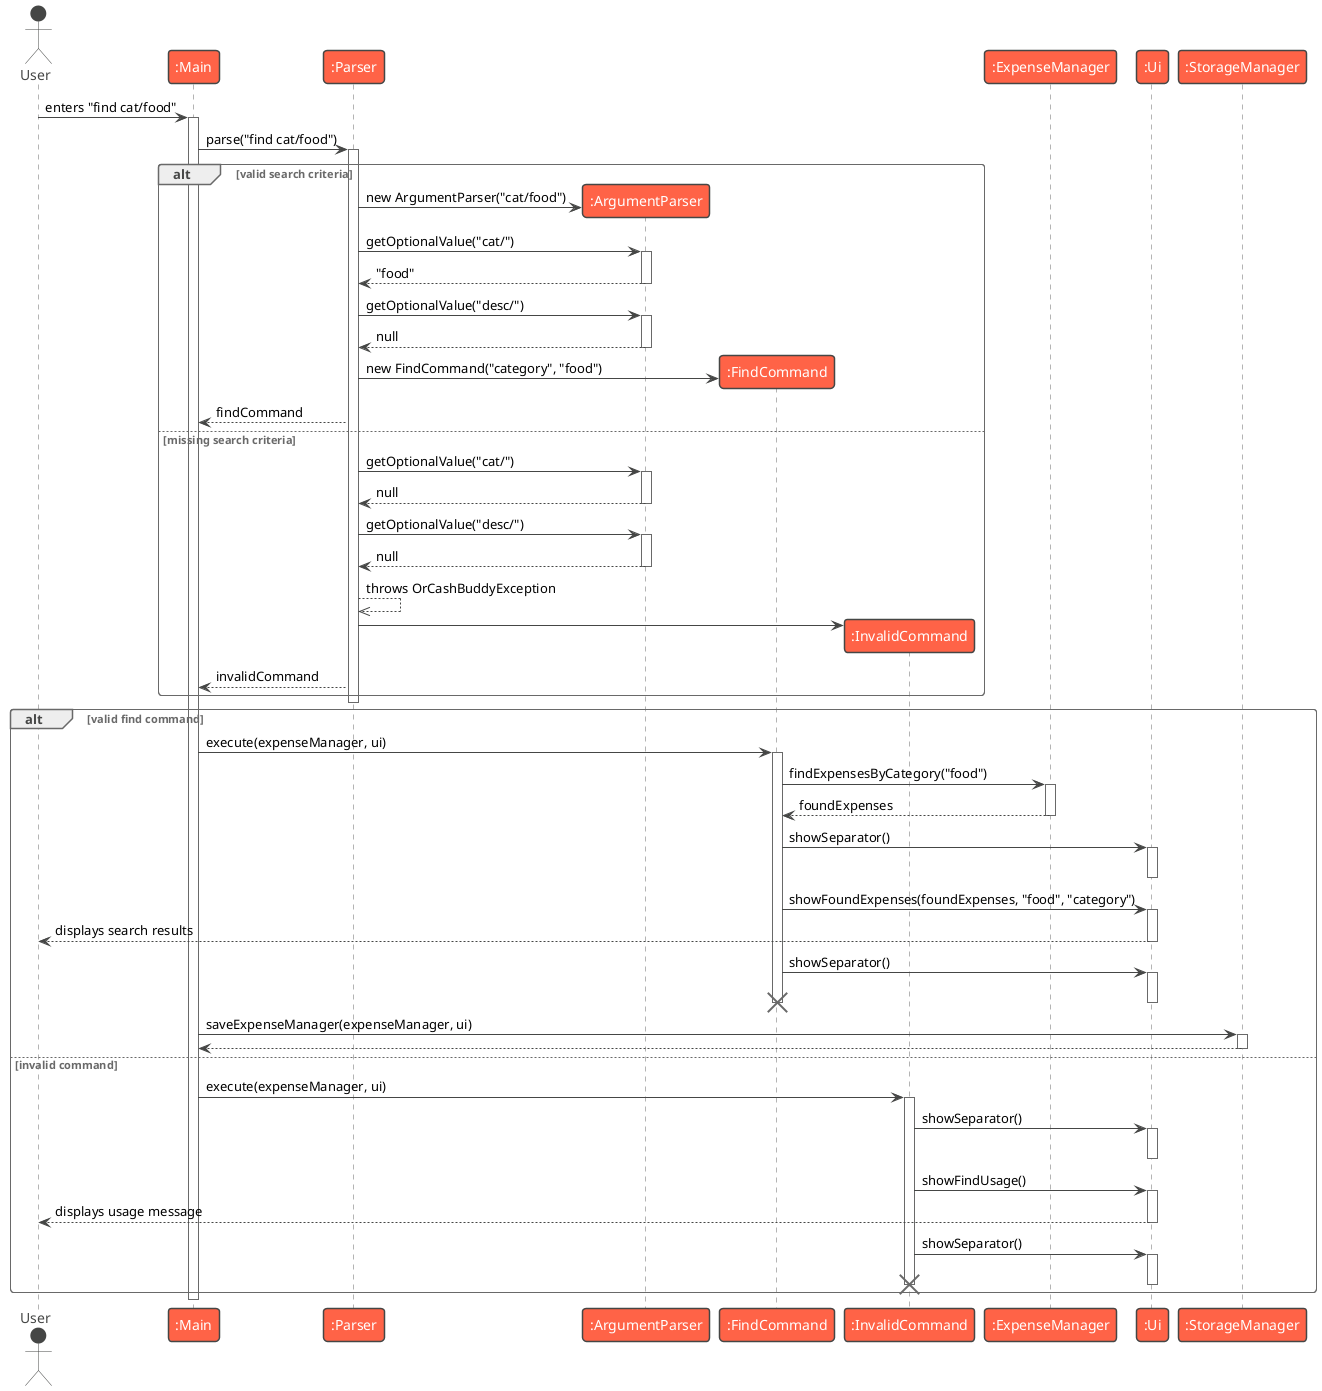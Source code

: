 @startuml
!theme vibrant
actor User
participant ":Main" as Main
participant ":Parser" as Parser
participant ":ArgumentParser" as ArgumentParser
participant ":FindCommand" as FindCommand
participant ":InvalidCommand" as InvalidCommand
participant ":ExpenseManager" as ExpenseManager
participant ":Ui" as Ui
participant ":StorageManager" as StorageManager

User -> Main : enters "find cat/food"
activate Main

Main -> Parser : parse("find cat/food")
activate Parser

alt valid search criteria
    create ArgumentParser
    Parser -> ArgumentParser : new ArgumentParser("cat/food")

    Parser -> ArgumentParser : getOptionalValue("cat/")
    activate ArgumentParser
    ArgumentParser --> Parser : "food"
    deactivate ArgumentParser

    Parser -> ArgumentParser : getOptionalValue("desc/")
    activate ArgumentParser
    ArgumentParser --> Parser : null
    deactivate ArgumentParser

    create FindCommand
    Parser -> FindCommand : new FindCommand("category", "food")
    Parser --> Main : findCommand

else missing search criteria
    Parser -> ArgumentParser : getOptionalValue("cat/")
    activate ArgumentParser
    ArgumentParser --> Parser : null
    deactivate ArgumentParser

    Parser -> ArgumentParser : getOptionalValue("desc/")
    activate ArgumentParser
    ArgumentParser --> Parser : null
    deactivate ArgumentParser

    Parser -->> Parser : throws OrCashBuddyException

    create InvalidCommand
    Parser -> InvalidCommand
    Parser --> Main : invalidCommand
end

deactivate Parser

alt valid find command
    Main -> FindCommand : execute(expenseManager, ui)
    activate FindCommand

    FindCommand -> ExpenseManager : findExpensesByCategory("food")
    activate ExpenseManager
    ExpenseManager --> FindCommand : foundExpenses
    deactivate ExpenseManager

    FindCommand -> Ui : showSeparator()
    activate Ui
    deactivate Ui

    FindCommand -> Ui : showFoundExpenses(foundExpenses, "food", "category")
    activate Ui
    Ui --> User : displays search results
    deactivate Ui

    FindCommand -> Ui : showSeparator()
    activate Ui
    deactivate Ui

    deactivate FindCommand
    destroy FindCommand

    Main -> StorageManager : saveExpenseManager(expenseManager, ui)
    activate StorageManager
    StorageManager --> Main
    deactivate StorageManager

else invalid command
    Main -> InvalidCommand : execute(expenseManager, ui)
    activate InvalidCommand

    InvalidCommand -> Ui : showSeparator()
    activate Ui
    deactivate Ui

    InvalidCommand -> Ui : showFindUsage()
    activate Ui
    Ui --> User : displays usage message
    deactivate Ui

    InvalidCommand -> Ui : showSeparator()
    activate Ui
    deactivate Ui

    deactivate InvalidCommand
    destroy InvalidCommand
end

deactivate Main
@enduml